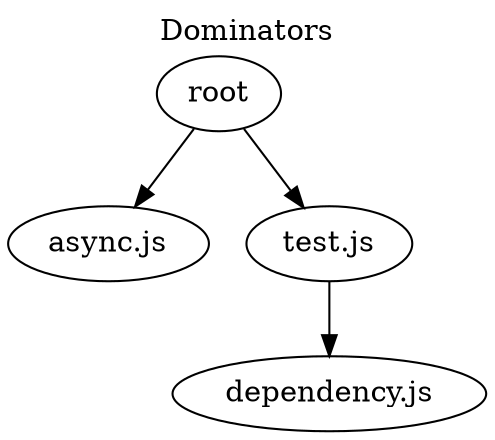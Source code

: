 digraph dominators {
  labelloc="t";
  label="Dominators";

  "root";
  "root" -> "async.js";
  "root" -> "test.js";
  "async.js";
  "dependency.js";
  "test.js";

  "test.js" -> "dependency.js";
}